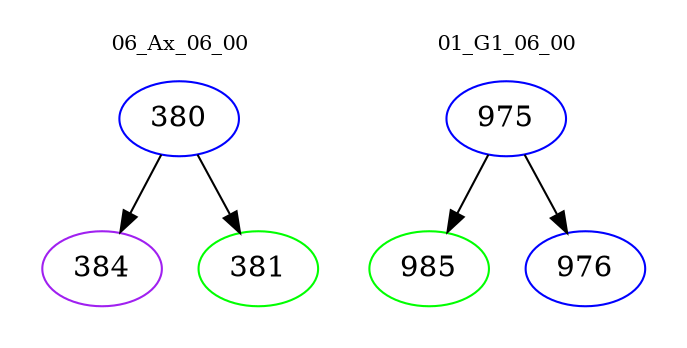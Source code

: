 digraph{
subgraph cluster_0 {
color = white
label = "06_Ax_06_00";
fontsize=10;
T0_380 [label="380", color="blue"]
T0_380 -> T0_384 [color="black"]
T0_384 [label="384", color="purple"]
T0_380 -> T0_381 [color="black"]
T0_381 [label="381", color="green"]
}
subgraph cluster_1 {
color = white
label = "01_G1_06_00";
fontsize=10;
T1_975 [label="975", color="blue"]
T1_975 -> T1_985 [color="black"]
T1_985 [label="985", color="green"]
T1_975 -> T1_976 [color="black"]
T1_976 [label="976", color="blue"]
}
}
